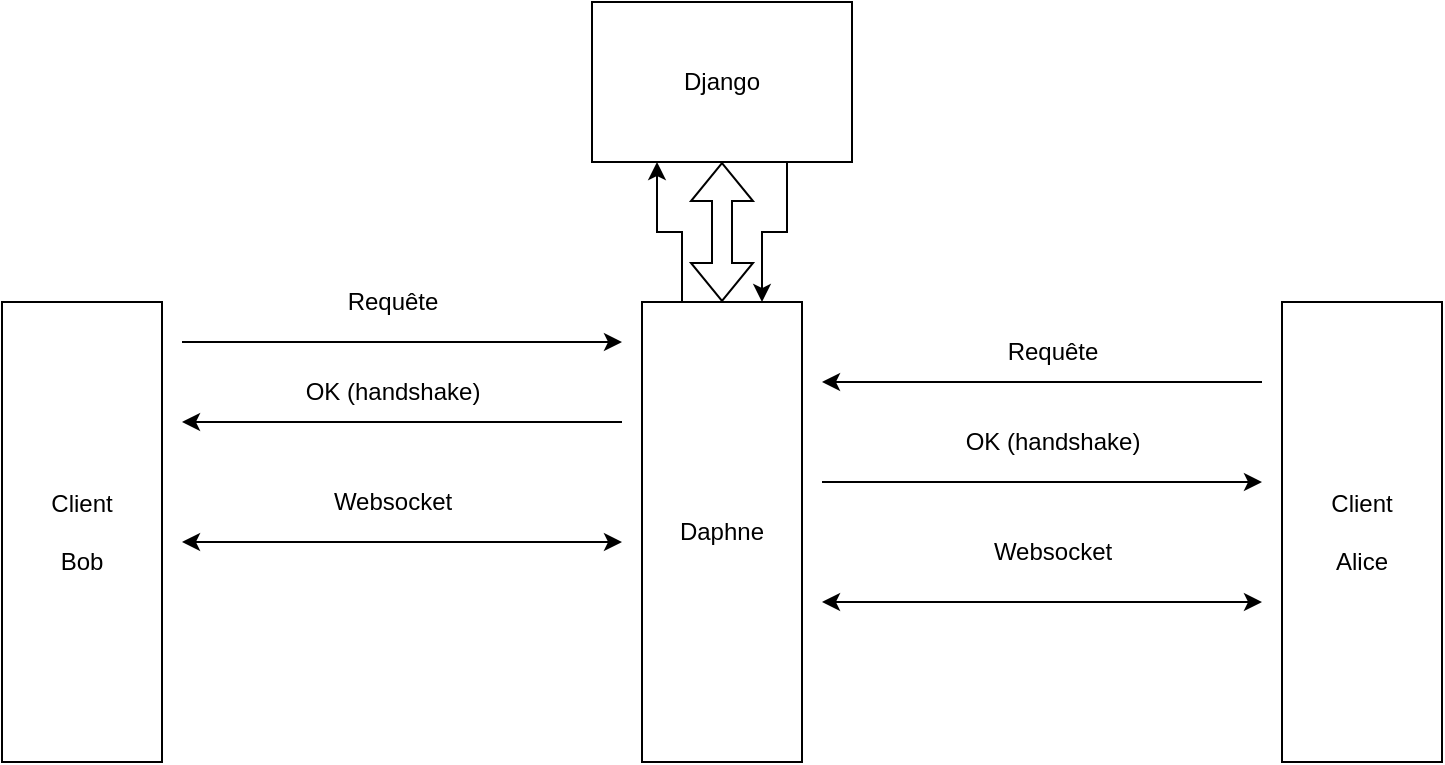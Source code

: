 <mxfile version="20.8.20" type="device"><diagram name="Page-1" id="mwvo3MxDVZxORO5jc0DB"><mxGraphModel dx="1430" dy="772" grid="1" gridSize="10" guides="1" tooltips="1" connect="1" arrows="1" fold="1" page="1" pageScale="1" pageWidth="827" pageHeight="1169" math="0" shadow="0"><root><mxCell id="0"/><mxCell id="1" parent="0"/><mxCell id="qcM67tchA3LlFmD8jCZe-15" value="Client&lt;br&gt;&lt;br&gt;Bob" style="rounded=0;whiteSpace=wrap;html=1;" vertex="1" parent="1"><mxGeometry x="40" y="160" width="80" height="230" as="geometry"/></mxCell><mxCell id="qcM67tchA3LlFmD8jCZe-36" style="edgeStyle=orthogonalEdgeStyle;rounded=0;orthogonalLoop=1;jettySize=auto;html=1;exitX=0.25;exitY=0;exitDx=0;exitDy=0;entryX=0.25;entryY=1;entryDx=0;entryDy=0;" edge="1" parent="1" source="qcM67tchA3LlFmD8jCZe-16" target="qcM67tchA3LlFmD8jCZe-18"><mxGeometry relative="1" as="geometry"/></mxCell><mxCell id="qcM67tchA3LlFmD8jCZe-16" value="Daphne" style="rounded=0;whiteSpace=wrap;html=1;" vertex="1" parent="1"><mxGeometry x="360" y="160" width="80" height="230" as="geometry"/></mxCell><mxCell id="qcM67tchA3LlFmD8jCZe-17" value="Client&lt;br&gt;&lt;br&gt;Alice" style="rounded=0;whiteSpace=wrap;html=1;" vertex="1" parent="1"><mxGeometry x="680" y="160" width="80" height="230" as="geometry"/></mxCell><mxCell id="qcM67tchA3LlFmD8jCZe-37" style="edgeStyle=orthogonalEdgeStyle;rounded=0;orthogonalLoop=1;jettySize=auto;html=1;exitX=0.75;exitY=1;exitDx=0;exitDy=0;entryX=0.75;entryY=0;entryDx=0;entryDy=0;" edge="1" parent="1" source="qcM67tchA3LlFmD8jCZe-18" target="qcM67tchA3LlFmD8jCZe-16"><mxGeometry relative="1" as="geometry"/></mxCell><mxCell id="qcM67tchA3LlFmD8jCZe-18" value="Django" style="rounded=0;whiteSpace=wrap;html=1;" vertex="1" parent="1"><mxGeometry x="335" y="10" width="130" height="80" as="geometry"/></mxCell><mxCell id="qcM67tchA3LlFmD8jCZe-22" value="" style="endArrow=classic;html=1;rounded=0;" edge="1" parent="1"><mxGeometry width="50" height="50" relative="1" as="geometry"><mxPoint x="130" y="180" as="sourcePoint"/><mxPoint x="350" y="180" as="targetPoint"/></mxGeometry></mxCell><mxCell id="qcM67tchA3LlFmD8jCZe-23" value="Requête" style="text;html=1;align=center;verticalAlign=middle;resizable=0;points=[];autosize=1;strokeColor=none;fillColor=none;" vertex="1" parent="1"><mxGeometry x="200" y="145" width="70" height="30" as="geometry"/></mxCell><mxCell id="qcM67tchA3LlFmD8jCZe-26" value="" style="endArrow=classic;html=1;rounded=0;" edge="1" parent="1"><mxGeometry width="50" height="50" relative="1" as="geometry"><mxPoint x="350" y="220" as="sourcePoint"/><mxPoint x="130" y="220" as="targetPoint"/></mxGeometry></mxCell><mxCell id="qcM67tchA3LlFmD8jCZe-27" value="OK (handshake)" style="text;html=1;align=center;verticalAlign=middle;resizable=0;points=[];autosize=1;strokeColor=none;fillColor=none;" vertex="1" parent="1"><mxGeometry x="180" y="190" width="110" height="30" as="geometry"/></mxCell><mxCell id="qcM67tchA3LlFmD8jCZe-28" value="" style="endArrow=classic;startArrow=classic;html=1;rounded=0;" edge="1" parent="1"><mxGeometry width="50" height="50" relative="1" as="geometry"><mxPoint x="130" y="280" as="sourcePoint"/><mxPoint x="350" y="280" as="targetPoint"/></mxGeometry></mxCell><mxCell id="qcM67tchA3LlFmD8jCZe-29" value="Websocket" style="text;html=1;align=center;verticalAlign=middle;resizable=0;points=[];autosize=1;strokeColor=none;fillColor=none;" vertex="1" parent="1"><mxGeometry x="195" y="245" width="80" height="30" as="geometry"/></mxCell><mxCell id="qcM67tchA3LlFmD8jCZe-30" value="" style="endArrow=classic;html=1;rounded=0;" edge="1" parent="1"><mxGeometry width="50" height="50" relative="1" as="geometry"><mxPoint x="670" y="200" as="sourcePoint"/><mxPoint x="450" y="200" as="targetPoint"/></mxGeometry></mxCell><mxCell id="qcM67tchA3LlFmD8jCZe-31" value="" style="endArrow=classic;html=1;rounded=0;" edge="1" parent="1"><mxGeometry width="50" height="50" relative="1" as="geometry"><mxPoint x="450" y="250" as="sourcePoint"/><mxPoint x="670" y="250" as="targetPoint"/></mxGeometry></mxCell><mxCell id="qcM67tchA3LlFmD8jCZe-32" value="" style="endArrow=classic;startArrow=classic;html=1;rounded=0;" edge="1" parent="1"><mxGeometry width="50" height="50" relative="1" as="geometry"><mxPoint x="450" y="310" as="sourcePoint"/><mxPoint x="670" y="310" as="targetPoint"/></mxGeometry></mxCell><mxCell id="qcM67tchA3LlFmD8jCZe-33" value="Requête" style="text;html=1;align=center;verticalAlign=middle;resizable=0;points=[];autosize=1;strokeColor=none;fillColor=none;" vertex="1" parent="1"><mxGeometry x="530" y="170" width="70" height="30" as="geometry"/></mxCell><mxCell id="qcM67tchA3LlFmD8jCZe-34" value="OK (handshake)" style="text;html=1;align=center;verticalAlign=middle;resizable=0;points=[];autosize=1;strokeColor=none;fillColor=none;" vertex="1" parent="1"><mxGeometry x="510" y="215" width="110" height="30" as="geometry"/></mxCell><mxCell id="qcM67tchA3LlFmD8jCZe-35" value="Websocket" style="text;html=1;align=center;verticalAlign=middle;resizable=0;points=[];autosize=1;strokeColor=none;fillColor=none;" vertex="1" parent="1"><mxGeometry x="525" y="270" width="80" height="30" as="geometry"/></mxCell><mxCell id="qcM67tchA3LlFmD8jCZe-38" value="" style="shape=flexArrow;endArrow=classic;startArrow=classic;html=1;rounded=0;" edge="1" parent="1" target="qcM67tchA3LlFmD8jCZe-18"><mxGeometry width="100" height="100" relative="1" as="geometry"><mxPoint x="400" y="160" as="sourcePoint"/><mxPoint x="500" y="60" as="targetPoint"/></mxGeometry></mxCell></root></mxGraphModel></diagram></mxfile>